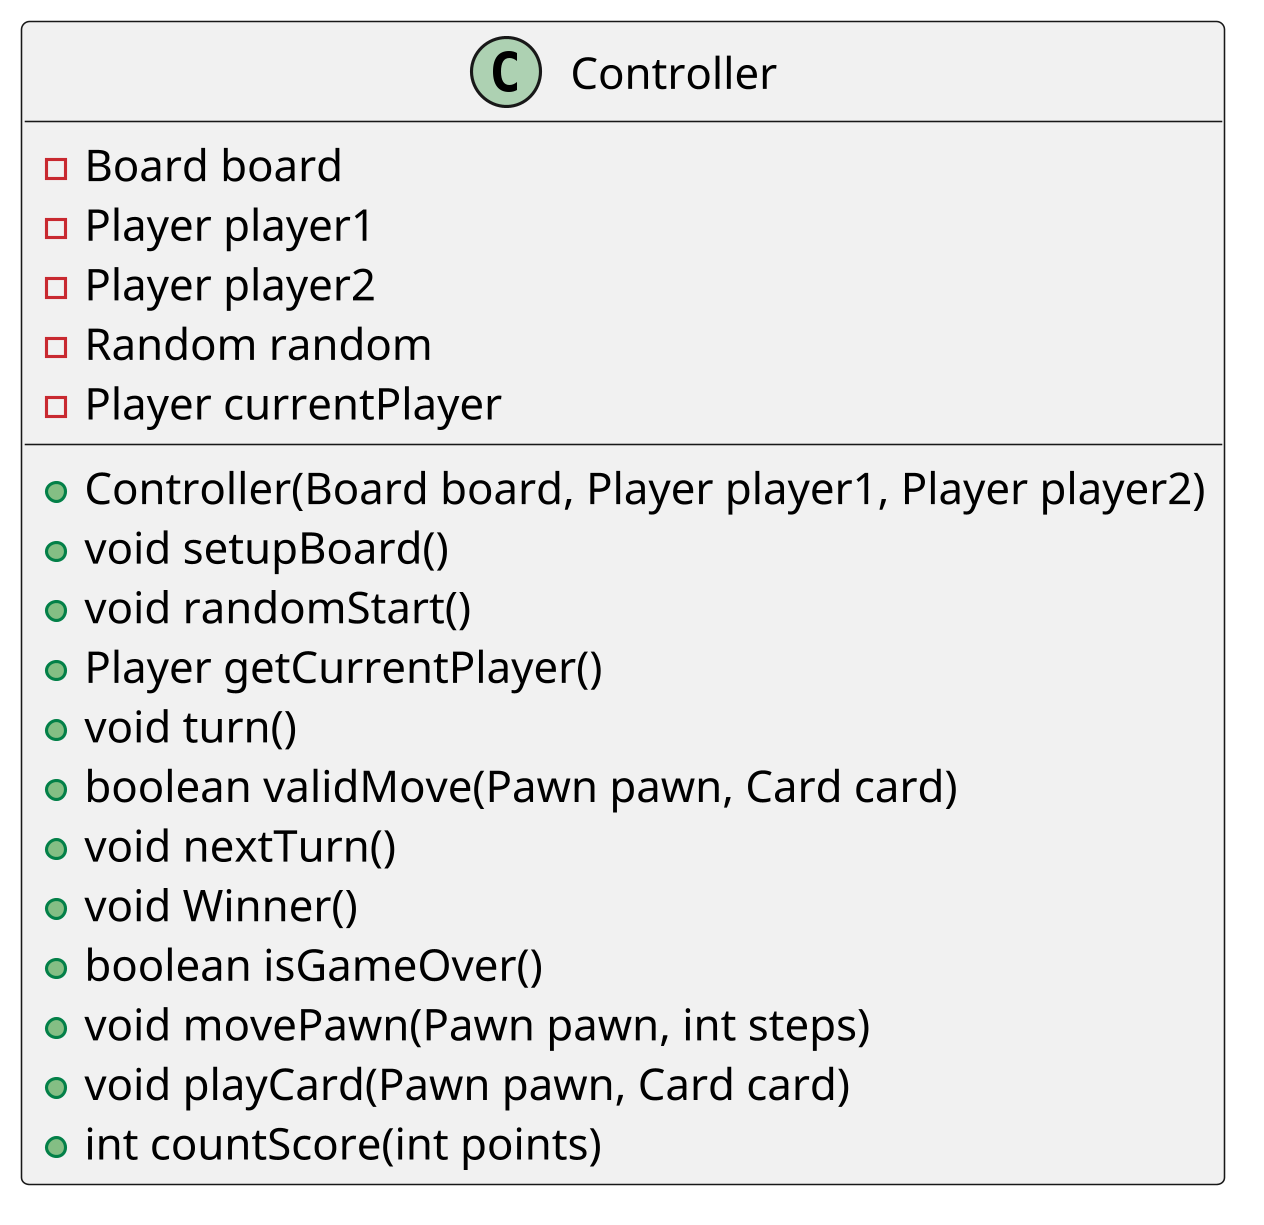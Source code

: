 
plantuml_code =
@startuml
skinparam dpi 300
class Controller {
    - Board board
    - Player player1
    - Player player2
    - Random random
    - Player currentPlayer

    + Controller(Board board, Player player1, Player player2)
    + void setupBoard()
    + void randomStart()
    + Player getCurrentPlayer()
    + void turn()
    + boolean validMove(Pawn pawn, Card card)
    + void nextTurn()
    + void Winner()
    + boolean isGameOver()
    + void movePawn(Pawn pawn, int steps)
    + void playCard(Pawn pawn, Card card)
    + int countScore(int points)
}
@enduml